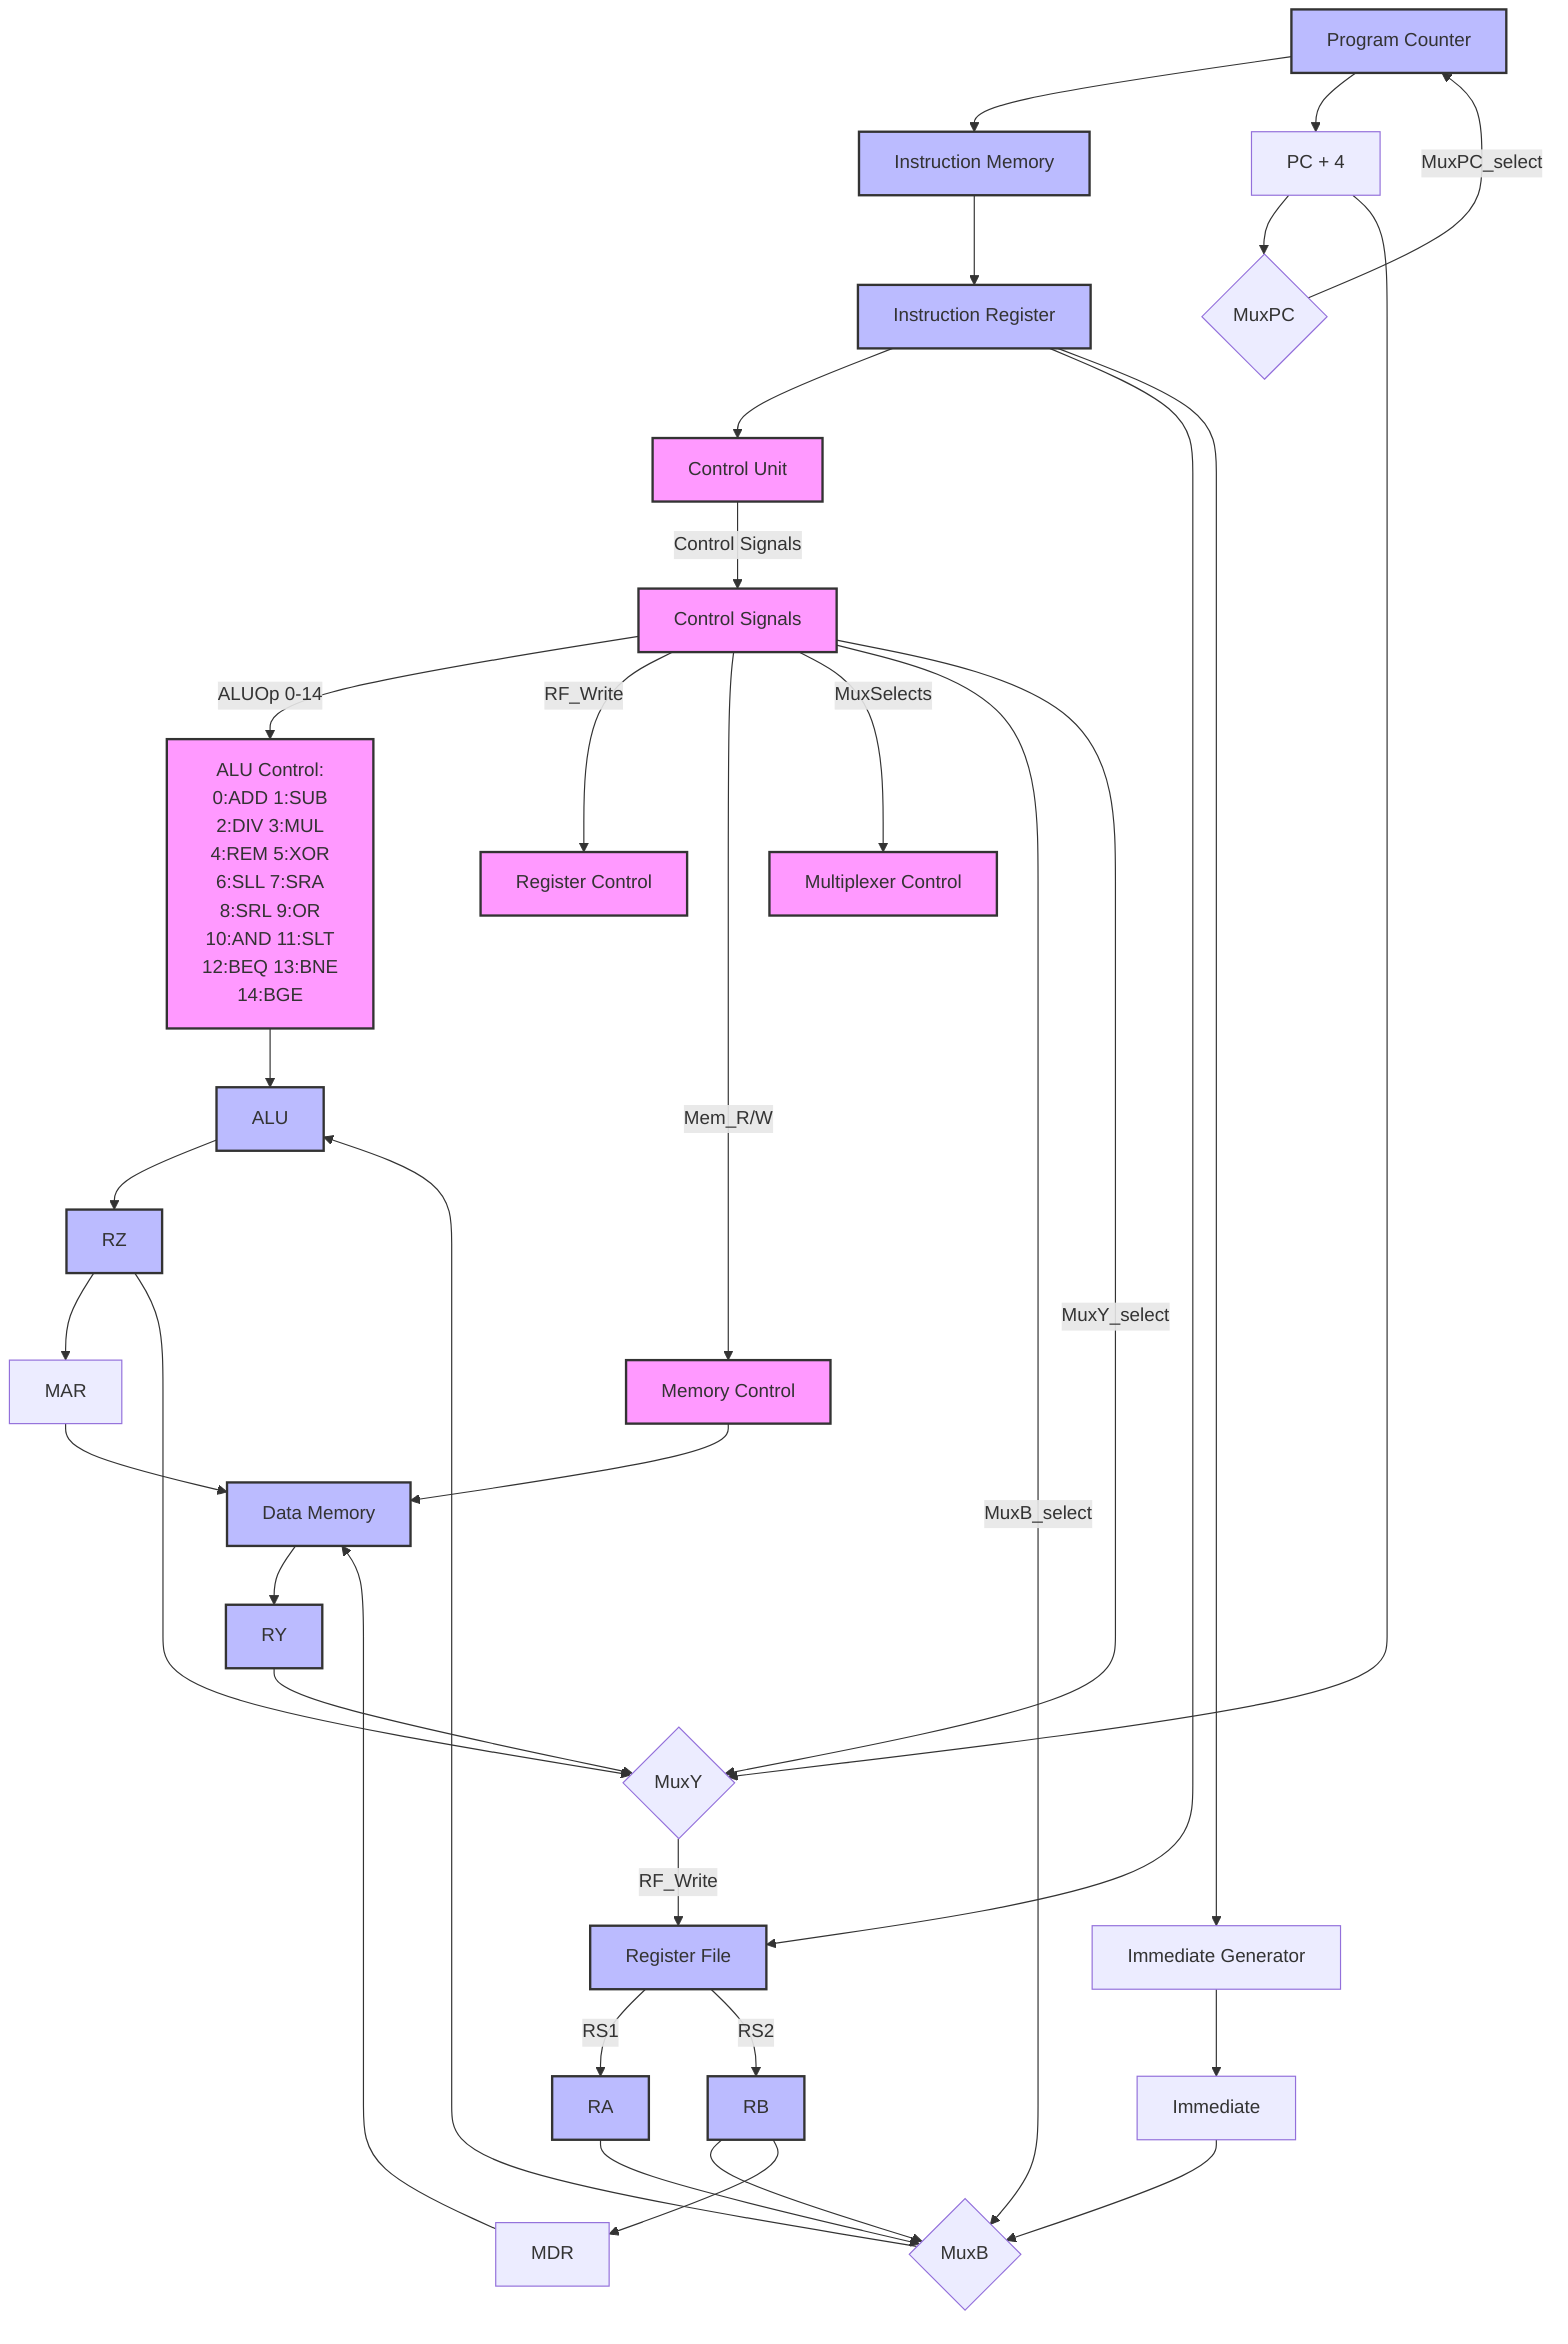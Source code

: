 graph TD
    %% Control Unit and Signals
    CU[Control Unit] --> |Control Signals| CS[Control Signals]
    CS --> |ALUOp 0-14| ALU_Ctrl[ALU Control:<br/>0:ADD 1:SUB<br/>2:DIV 3:MUL<br/>4:REM 5:XOR<br/>6:SLL 7:SRA<br/>8:SRL 9:OR<br/>10:AND 11:SLT<br/>12:BEQ 13:BNE<br/>14:BGE]
    CS --> |RF_Write| RF_Ctrl[Register Control]
    CS --> |Mem_R/W| Mem_Ctrl[Memory Control]
    CS --> |MuxSelects| Mux_Ctrl[Multiplexer Control]

    %% Fetch Stage
    PC[Program Counter] --> IM[Instruction Memory]
    IM --> IR[Instruction Register]
    PC --> Add4[PC + 4]
    Add4 --> MuxPC{MuxPC}
    MuxPC --> |MuxPC_select| PC

    %% Decode Stage
    IR --> CU
    IR --> RF[Register File]
    IR --> ImmGen[Immediate Generator]
    RF --> |RS1| RA[RA]
    RF --> |RS2| RB[RB]
    ImmGen --> immed[Immediate]

    %% Execute Stage
    RA --> MuxB{MuxB}
    RB --> MuxB
    immed --> MuxB
    MuxB --> ALU
    ALU_Ctrl --> ALU
    ALU --> RZ[RZ]
    CS --> |MuxB_select| MuxB

    %% Memory Stage
    RZ --> MAR[MAR]
    RB --> MDR[MDR]
    MAR --> DM[Data Memory]
    MDR --> DM
    Mem_Ctrl --> DM
    DM --> RY[RY]

    %% WriteBack Stage
    MuxY{MuxY} --> |RF_Write| RF
    RZ --> MuxY
    RY --> MuxY
    Add4 --> MuxY
    CS --> |MuxY_select| MuxY

    %% Style
    classDef control fill:#f9f,stroke:#333,stroke-width:2px
    classDef datapath fill:#bbf,stroke:#333,stroke-width:2px
    class CU,CS,ALU_Ctrl,RF_Ctrl,Mem_Ctrl,Mux_Ctrl control
    class PC,IM,IR,RF,ALU,DM,RZ,RY,RA,RB datapath


%% The link for the diagram using Mermaid AI
%% https://www.mermaidchart.com/raw/94569b9d-3420-4647-a7d0-c3142c1b3803?theme=light&version=v0.1&format=svg